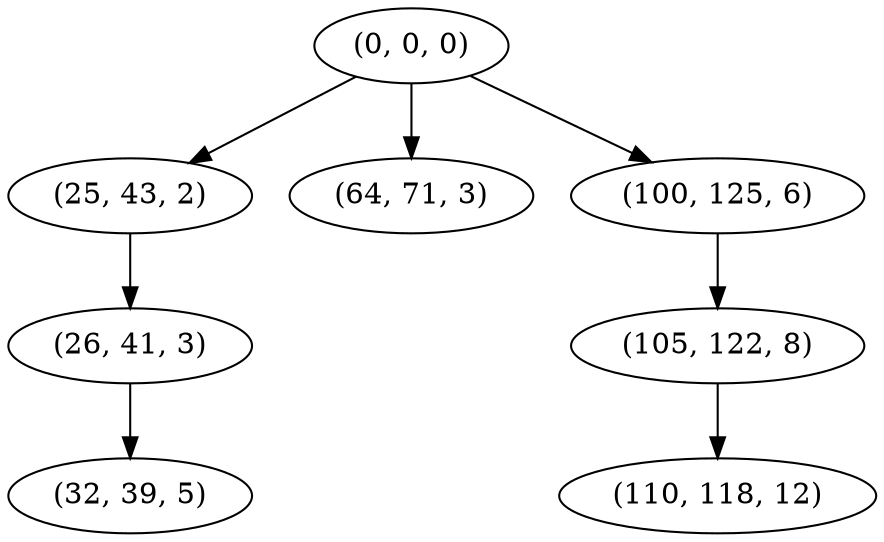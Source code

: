 digraph tree {
    "(0, 0, 0)";
    "(25, 43, 2)";
    "(26, 41, 3)";
    "(32, 39, 5)";
    "(64, 71, 3)";
    "(100, 125, 6)";
    "(105, 122, 8)";
    "(110, 118, 12)";
    "(0, 0, 0)" -> "(25, 43, 2)";
    "(0, 0, 0)" -> "(64, 71, 3)";
    "(0, 0, 0)" -> "(100, 125, 6)";
    "(25, 43, 2)" -> "(26, 41, 3)";
    "(26, 41, 3)" -> "(32, 39, 5)";
    "(100, 125, 6)" -> "(105, 122, 8)";
    "(105, 122, 8)" -> "(110, 118, 12)";
}
